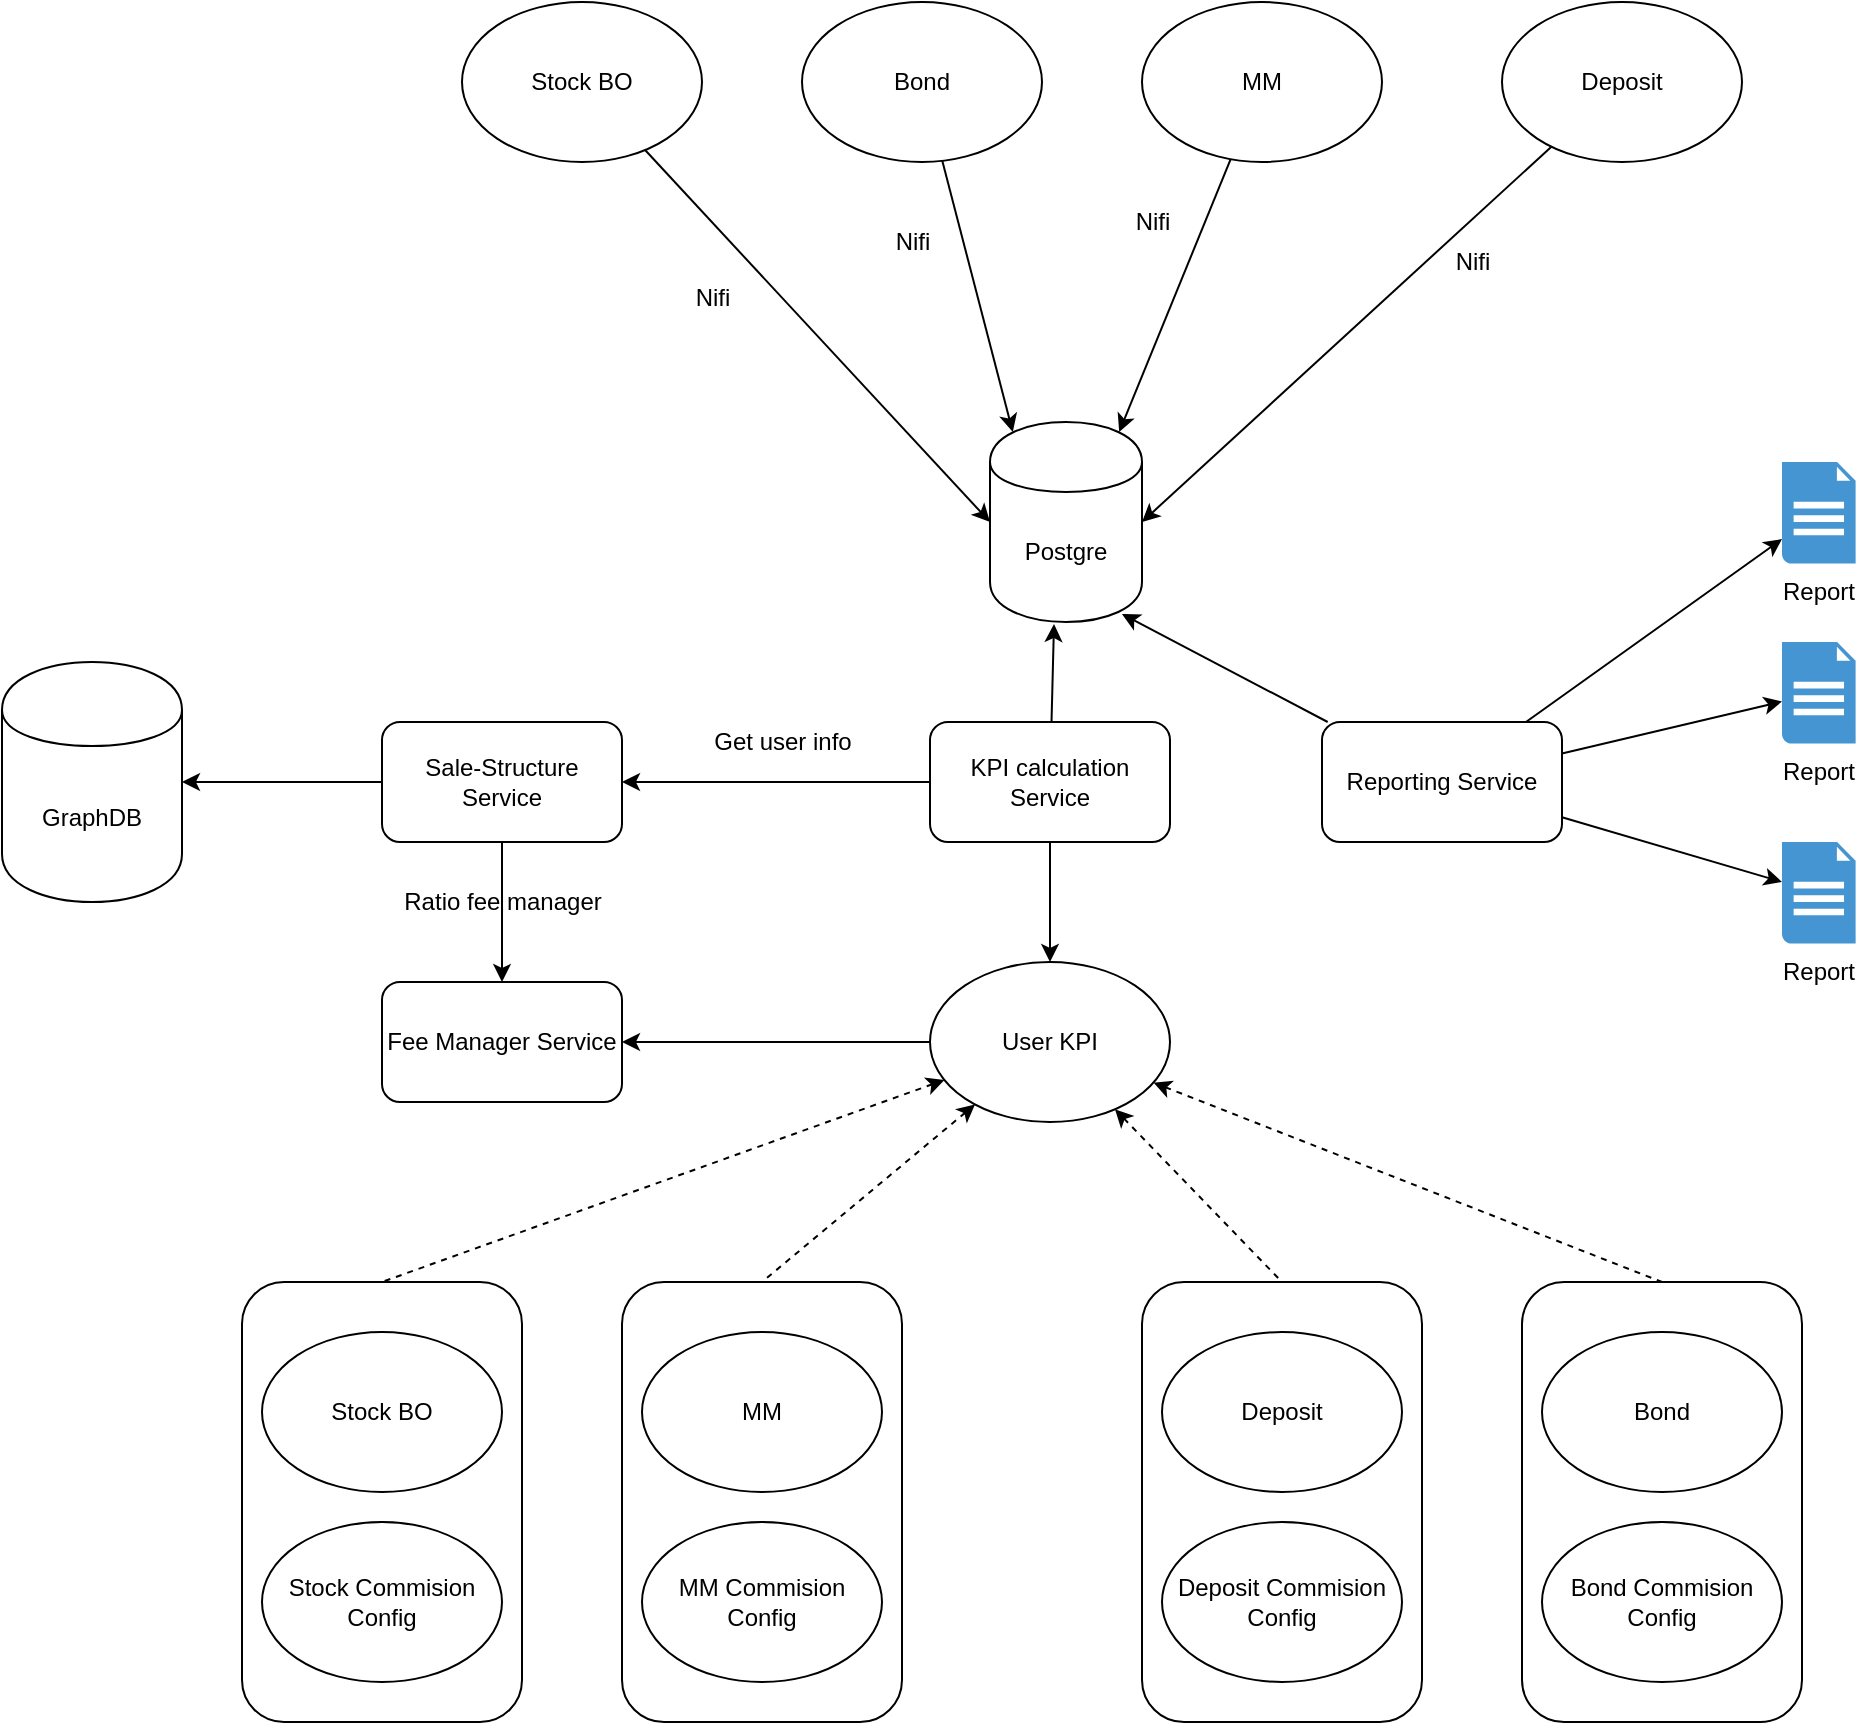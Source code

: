 <mxfile version="13.0.9" type="device"><diagram id="XOKFcfDS2zDab8hC7CUK" name="Page-1"><mxGraphModel dx="2249" dy="745" grid="1" gridSize="10" guides="1" tooltips="1" connect="1" arrows="1" fold="1" page="1" pageScale="1" pageWidth="827" pageHeight="1169" math="0" shadow="0"><root><mxCell id="0"/><mxCell id="1" parent="0"/><mxCell id="xLRuVtc1qfHZDd1uoDss-30" style="edgeStyle=none;rounded=0;orthogonalLoop=1;jettySize=auto;html=1;entryX=0;entryY=0.5;entryDx=0;entryDy=0;startArrow=none;startFill=0;endArrow=classic;endFill=1;" parent="1" source="xLRuVtc1qfHZDd1uoDss-2" target="xLRuVtc1qfHZDd1uoDss-6" edge="1"><mxGeometry relative="1" as="geometry"/></mxCell><mxCell id="xLRuVtc1qfHZDd1uoDss-2" value="Stock BO" style="ellipse;whiteSpace=wrap;html=1;" parent="1" vertex="1"><mxGeometry x="120" y="100" width="120" height="80" as="geometry"/></mxCell><mxCell id="xLRuVtc1qfHZDd1uoDss-31" style="edgeStyle=none;rounded=0;orthogonalLoop=1;jettySize=auto;html=1;entryX=0.15;entryY=0.05;entryDx=0;entryDy=0;entryPerimeter=0;startArrow=none;startFill=0;endArrow=classic;endFill=1;" parent="1" source="xLRuVtc1qfHZDd1uoDss-3" target="xLRuVtc1qfHZDd1uoDss-6" edge="1"><mxGeometry relative="1" as="geometry"/></mxCell><mxCell id="xLRuVtc1qfHZDd1uoDss-3" value="Bond" style="ellipse;whiteSpace=wrap;html=1;" parent="1" vertex="1"><mxGeometry x="290" y="100" width="120" height="80" as="geometry"/></mxCell><mxCell id="xLRuVtc1qfHZDd1uoDss-32" style="edgeStyle=none;rounded=0;orthogonalLoop=1;jettySize=auto;html=1;entryX=0.85;entryY=0.05;entryDx=0;entryDy=0;entryPerimeter=0;startArrow=none;startFill=0;endArrow=classic;endFill=1;" parent="1" source="xLRuVtc1qfHZDd1uoDss-4" target="xLRuVtc1qfHZDd1uoDss-6" edge="1"><mxGeometry relative="1" as="geometry"/></mxCell><mxCell id="xLRuVtc1qfHZDd1uoDss-4" value="MM" style="ellipse;whiteSpace=wrap;html=1;" parent="1" vertex="1"><mxGeometry x="460" y="100" width="120" height="80" as="geometry"/></mxCell><mxCell id="xLRuVtc1qfHZDd1uoDss-33" style="edgeStyle=none;rounded=0;orthogonalLoop=1;jettySize=auto;html=1;entryX=1;entryY=0.5;entryDx=0;entryDy=0;startArrow=none;startFill=0;endArrow=classic;endFill=1;" parent="1" source="xLRuVtc1qfHZDd1uoDss-5" target="xLRuVtc1qfHZDd1uoDss-6" edge="1"><mxGeometry relative="1" as="geometry"/></mxCell><mxCell id="xLRuVtc1qfHZDd1uoDss-5" value="Deposit" style="ellipse;whiteSpace=wrap;html=1;" parent="1" vertex="1"><mxGeometry x="640" y="100" width="120" height="80" as="geometry"/></mxCell><mxCell id="xLRuVtc1qfHZDd1uoDss-6" value="Postgre" style="shape=cylinder;whiteSpace=wrap;html=1;boundedLbl=1;backgroundOutline=1;" parent="1" vertex="1"><mxGeometry x="384" y="310" width="76" height="100" as="geometry"/></mxCell><mxCell id="xLRuVtc1qfHZDd1uoDss-7" value="Stock BO" style="ellipse;whiteSpace=wrap;html=1;" parent="1" vertex="1"><mxGeometry x="20" y="765" width="120" height="80" as="geometry"/></mxCell><mxCell id="xLRuVtc1qfHZDd1uoDss-8" value="Bond" style="ellipse;whiteSpace=wrap;html=1;" parent="1" vertex="1"><mxGeometry x="660" y="765" width="120" height="80" as="geometry"/></mxCell><mxCell id="xLRuVtc1qfHZDd1uoDss-9" value="MM" style="ellipse;whiteSpace=wrap;html=1;" parent="1" vertex="1"><mxGeometry x="210" y="765" width="120" height="80" as="geometry"/></mxCell><mxCell id="xLRuVtc1qfHZDd1uoDss-10" value="Deposit" style="ellipse;whiteSpace=wrap;html=1;" parent="1" vertex="1"><mxGeometry x="470" y="765" width="120" height="80" as="geometry"/></mxCell><mxCell id="xLRuVtc1qfHZDd1uoDss-22" style="rounded=0;orthogonalLoop=1;jettySize=auto;html=1;dashed=1;entryX=0.5;entryY=0;entryDx=0;entryDy=0;endArrow=none;endFill=0;startArrow=classic;startFill=1;" parent="1" source="xLRuVtc1qfHZDd1uoDss-11" target="xLRuVtc1qfHZDd1uoDss-16" edge="1"><mxGeometry relative="1" as="geometry"/></mxCell><mxCell id="xLRuVtc1qfHZDd1uoDss-26" style="edgeStyle=none;rounded=0;orthogonalLoop=1;jettySize=auto;html=1;entryX=0.5;entryY=0;entryDx=0;entryDy=0;dashed=1;startArrow=classic;startFill=1;endArrow=none;endFill=0;" parent="1" source="xLRuVtc1qfHZDd1uoDss-11" target="xLRuVtc1qfHZDd1uoDss-17" edge="1"><mxGeometry relative="1" as="geometry"/></mxCell><mxCell id="xLRuVtc1qfHZDd1uoDss-27" style="edgeStyle=none;rounded=0;orthogonalLoop=1;jettySize=auto;html=1;entryX=0.5;entryY=0;entryDx=0;entryDy=0;dashed=1;startArrow=classic;startFill=1;endArrow=none;endFill=0;" parent="1" source="xLRuVtc1qfHZDd1uoDss-11" target="xLRuVtc1qfHZDd1uoDss-18" edge="1"><mxGeometry relative="1" as="geometry"/></mxCell><mxCell id="xLRuVtc1qfHZDd1uoDss-28" style="edgeStyle=none;rounded=0;orthogonalLoop=1;jettySize=auto;html=1;entryX=0.5;entryY=0;entryDx=0;entryDy=0;dashed=1;startArrow=classic;startFill=1;endArrow=none;endFill=0;" parent="1" source="xLRuVtc1qfHZDd1uoDss-11" target="xLRuVtc1qfHZDd1uoDss-19" edge="1"><mxGeometry relative="1" as="geometry"/></mxCell><mxCell id="xLRuVtc1qfHZDd1uoDss-57" style="edgeStyle=none;rounded=0;orthogonalLoop=1;jettySize=auto;html=1;entryX=1;entryY=0.5;entryDx=0;entryDy=0;startArrow=none;startFill=0;endArrow=classic;endFill=1;" parent="1" source="xLRuVtc1qfHZDd1uoDss-11" target="xLRuVtc1qfHZDd1uoDss-64" edge="1"><mxGeometry relative="1" as="geometry"><mxPoint x="-90" y="575" as="targetPoint"/></mxGeometry></mxCell><mxCell id="xLRuVtc1qfHZDd1uoDss-11" value="User KPI" style="ellipse;whiteSpace=wrap;html=1;" parent="1" vertex="1"><mxGeometry x="354" y="580" width="120" height="80" as="geometry"/></mxCell><mxCell id="xLRuVtc1qfHZDd1uoDss-12" value="Stock Commision Config" style="ellipse;whiteSpace=wrap;html=1;" parent="1" vertex="1"><mxGeometry x="20" y="860" width="120" height="80" as="geometry"/></mxCell><mxCell id="xLRuVtc1qfHZDd1uoDss-13" value="MM Commision Config" style="ellipse;whiteSpace=wrap;html=1;" parent="1" vertex="1"><mxGeometry x="210" y="860" width="120" height="80" as="geometry"/></mxCell><mxCell id="xLRuVtc1qfHZDd1uoDss-14" value="Deposit Commision Config" style="ellipse;whiteSpace=wrap;html=1;" parent="1" vertex="1"><mxGeometry x="470" y="860" width="120" height="80" as="geometry"/></mxCell><mxCell id="xLRuVtc1qfHZDd1uoDss-15" value="Bond Commision Config" style="ellipse;whiteSpace=wrap;html=1;" parent="1" vertex="1"><mxGeometry x="660" y="860" width="120" height="80" as="geometry"/></mxCell><mxCell id="xLRuVtc1qfHZDd1uoDss-16" value="" style="rounded=1;whiteSpace=wrap;html=1;shadow=0;glass=0;fillOpacity=0;" parent="1" vertex="1"><mxGeometry x="10" y="740" width="140" height="220" as="geometry"/></mxCell><mxCell id="xLRuVtc1qfHZDd1uoDss-17" value="" style="rounded=1;whiteSpace=wrap;html=1;shadow=0;glass=0;fillOpacity=0;" parent="1" vertex="1"><mxGeometry x="200" y="740" width="140" height="220" as="geometry"/></mxCell><mxCell id="xLRuVtc1qfHZDd1uoDss-18" value="" style="rounded=1;whiteSpace=wrap;html=1;shadow=0;glass=0;fillOpacity=0;" parent="1" vertex="1"><mxGeometry x="460" y="740" width="140" height="220" as="geometry"/></mxCell><mxCell id="xLRuVtc1qfHZDd1uoDss-19" value="" style="rounded=1;whiteSpace=wrap;html=1;shadow=0;glass=0;fillOpacity=0;" parent="1" vertex="1"><mxGeometry x="650" y="740" width="140" height="220" as="geometry"/></mxCell><mxCell id="xLRuVtc1qfHZDd1uoDss-21" style="edgeStyle=orthogonalEdgeStyle;rounded=0;orthogonalLoop=1;jettySize=auto;html=1;" parent="1" source="xLRuVtc1qfHZDd1uoDss-20" target="xLRuVtc1qfHZDd1uoDss-11" edge="1"><mxGeometry relative="1" as="geometry"/></mxCell><mxCell id="xLRuVtc1qfHZDd1uoDss-29" style="edgeStyle=none;rounded=0;orthogonalLoop=1;jettySize=auto;html=1;entryX=0.421;entryY=1.01;entryDx=0;entryDy=0;entryPerimeter=0;startArrow=none;startFill=0;endArrow=classic;endFill=1;" parent="1" source="xLRuVtc1qfHZDd1uoDss-20" target="xLRuVtc1qfHZDd1uoDss-6" edge="1"><mxGeometry relative="1" as="geometry"/></mxCell><mxCell id="xLRuVtc1qfHZDd1uoDss-61" style="edgeStyle=none;rounded=0;orthogonalLoop=1;jettySize=auto;html=1;startArrow=none;startFill=0;endArrow=classic;endFill=1;" parent="1" source="xLRuVtc1qfHZDd1uoDss-20" target="xLRuVtc1qfHZDd1uoDss-60" edge="1"><mxGeometry relative="1" as="geometry"/></mxCell><mxCell id="xLRuVtc1qfHZDd1uoDss-20" value="KPI calculation&lt;br&gt;Service" style="rounded=1;whiteSpace=wrap;html=1;shadow=0;glass=0;" parent="1" vertex="1"><mxGeometry x="354" y="460" width="120" height="60" as="geometry"/></mxCell><mxCell id="xLRuVtc1qfHZDd1uoDss-41" value="Report" style="shadow=0;dashed=0;html=1;strokeColor=none;fillColor=#4495D1;labelPosition=center;verticalLabelPosition=bottom;verticalAlign=top;align=center;outlineConnect=0;shape=mxgraph.veeam.2d.report;glass=0;" parent="1" vertex="1"><mxGeometry x="780" y="420" width="36.8" height="50.8" as="geometry"/></mxCell><mxCell id="xLRuVtc1qfHZDd1uoDss-42" value="Report" style="shadow=0;dashed=0;html=1;strokeColor=none;fillColor=#4495D1;labelPosition=center;verticalLabelPosition=bottom;verticalAlign=top;align=center;outlineConnect=0;shape=mxgraph.veeam.2d.report;glass=0;" parent="1" vertex="1"><mxGeometry x="780" y="520" width="36.8" height="50.8" as="geometry"/></mxCell><mxCell id="xLRuVtc1qfHZDd1uoDss-43" value="Report" style="shadow=0;dashed=0;html=1;strokeColor=none;fillColor=#4495D1;labelPosition=center;verticalLabelPosition=bottom;verticalAlign=top;align=center;outlineConnect=0;shape=mxgraph.veeam.2d.report;glass=0;" parent="1" vertex="1"><mxGeometry x="780" y="330" width="36.8" height="50.8" as="geometry"/></mxCell><mxCell id="xLRuVtc1qfHZDd1uoDss-48" style="edgeStyle=none;rounded=0;orthogonalLoop=1;jettySize=auto;html=1;entryX=0.868;entryY=0.96;entryDx=0;entryDy=0;entryPerimeter=0;startArrow=none;startFill=0;endArrow=classic;endFill=1;" parent="1" source="xLRuVtc1qfHZDd1uoDss-47" target="xLRuVtc1qfHZDd1uoDss-6" edge="1"><mxGeometry relative="1" as="geometry"/></mxCell><mxCell id="xLRuVtc1qfHZDd1uoDss-49" style="edgeStyle=none;rounded=0;orthogonalLoop=1;jettySize=auto;html=1;startArrow=none;startFill=0;endArrow=classic;endFill=1;" parent="1" source="xLRuVtc1qfHZDd1uoDss-47" target="xLRuVtc1qfHZDd1uoDss-43" edge="1"><mxGeometry relative="1" as="geometry"/></mxCell><mxCell id="xLRuVtc1qfHZDd1uoDss-50" style="edgeStyle=none;rounded=0;orthogonalLoop=1;jettySize=auto;html=1;startArrow=none;startFill=0;endArrow=classic;endFill=1;" parent="1" source="xLRuVtc1qfHZDd1uoDss-47" target="xLRuVtc1qfHZDd1uoDss-41" edge="1"><mxGeometry relative="1" as="geometry"/></mxCell><mxCell id="xLRuVtc1qfHZDd1uoDss-51" style="edgeStyle=none;rounded=0;orthogonalLoop=1;jettySize=auto;html=1;startArrow=none;startFill=0;endArrow=classic;endFill=1;" parent="1" source="xLRuVtc1qfHZDd1uoDss-47" target="xLRuVtc1qfHZDd1uoDss-42" edge="1"><mxGeometry relative="1" as="geometry"/></mxCell><mxCell id="xLRuVtc1qfHZDd1uoDss-47" value="Reporting Service" style="rounded=1;whiteSpace=wrap;html=1;shadow=0;glass=0;" parent="1" vertex="1"><mxGeometry x="550" y="460" width="120" height="60" as="geometry"/></mxCell><mxCell id="xLRuVtc1qfHZDd1uoDss-53" value="GraphDB&lt;br&gt;" style="shape=cylinder;whiteSpace=wrap;html=1;boundedLbl=1;backgroundOutline=1;shadow=0;glass=0;" parent="1" vertex="1"><mxGeometry x="-110" y="430" width="90" height="120" as="geometry"/></mxCell><mxCell id="xLRuVtc1qfHZDd1uoDss-55" value="Get user info" style="text;html=1;align=center;verticalAlign=middle;resizable=0;points=[];autosize=1;" parent="1" vertex="1"><mxGeometry x="240" y="460" width="80" height="20" as="geometry"/></mxCell><mxCell id="xLRuVtc1qfHZDd1uoDss-59" value="Ratio fee manager" style="text;html=1;align=center;verticalAlign=middle;resizable=0;points=[];autosize=1;" parent="1" vertex="1"><mxGeometry x="85" y="540" width="110" height="20" as="geometry"/></mxCell><mxCell id="xLRuVtc1qfHZDd1uoDss-62" style="edgeStyle=none;rounded=0;orthogonalLoop=1;jettySize=auto;html=1;startArrow=none;startFill=0;endArrow=classic;endFill=1;" parent="1" source="xLRuVtc1qfHZDd1uoDss-60" target="xLRuVtc1qfHZDd1uoDss-53" edge="1"><mxGeometry relative="1" as="geometry"/></mxCell><mxCell id="xLRuVtc1qfHZDd1uoDss-63" style="edgeStyle=none;rounded=0;orthogonalLoop=1;jettySize=auto;html=1;startArrow=none;startFill=0;endArrow=classic;endFill=1;entryX=0.5;entryY=0;entryDx=0;entryDy=0;" parent="1" source="xLRuVtc1qfHZDd1uoDss-60" target="xLRuVtc1qfHZDd1uoDss-64" edge="1"><mxGeometry relative="1" as="geometry"><mxPoint x="-90" y="553.533" as="targetPoint"/></mxGeometry></mxCell><mxCell id="xLRuVtc1qfHZDd1uoDss-60" value="Sale-Structure Service" style="rounded=1;whiteSpace=wrap;html=1;shadow=0;glass=0;" parent="1" vertex="1"><mxGeometry x="80" y="460" width="120" height="60" as="geometry"/></mxCell><mxCell id="xLRuVtc1qfHZDd1uoDss-64" value="Fee Manager Service" style="rounded=1;whiteSpace=wrap;html=1;shadow=0;glass=0;" parent="1" vertex="1"><mxGeometry x="80" y="590" width="120" height="60" as="geometry"/></mxCell><mxCell id="GPJpGucir0qEZ0m-YEKQ-1" value="Nifi" style="text;html=1;align=center;verticalAlign=middle;resizable=0;points=[];autosize=1;" vertex="1" parent="1"><mxGeometry x="230" y="238" width="30" height="20" as="geometry"/></mxCell><mxCell id="GPJpGucir0qEZ0m-YEKQ-2" value="Nifi" style="text;html=1;align=center;verticalAlign=middle;resizable=0;points=[];autosize=1;" vertex="1" parent="1"><mxGeometry x="330" y="210" width="30" height="20" as="geometry"/></mxCell><mxCell id="GPJpGucir0qEZ0m-YEKQ-3" value="Nifi" style="text;html=1;align=center;verticalAlign=middle;resizable=0;points=[];autosize=1;" vertex="1" parent="1"><mxGeometry x="450" y="200" width="30" height="20" as="geometry"/></mxCell><mxCell id="GPJpGucir0qEZ0m-YEKQ-4" value="Nifi" style="text;html=1;align=center;verticalAlign=middle;resizable=0;points=[];autosize=1;" vertex="1" parent="1"><mxGeometry x="610" y="220" width="30" height="20" as="geometry"/></mxCell></root></mxGraphModel></diagram></mxfile>